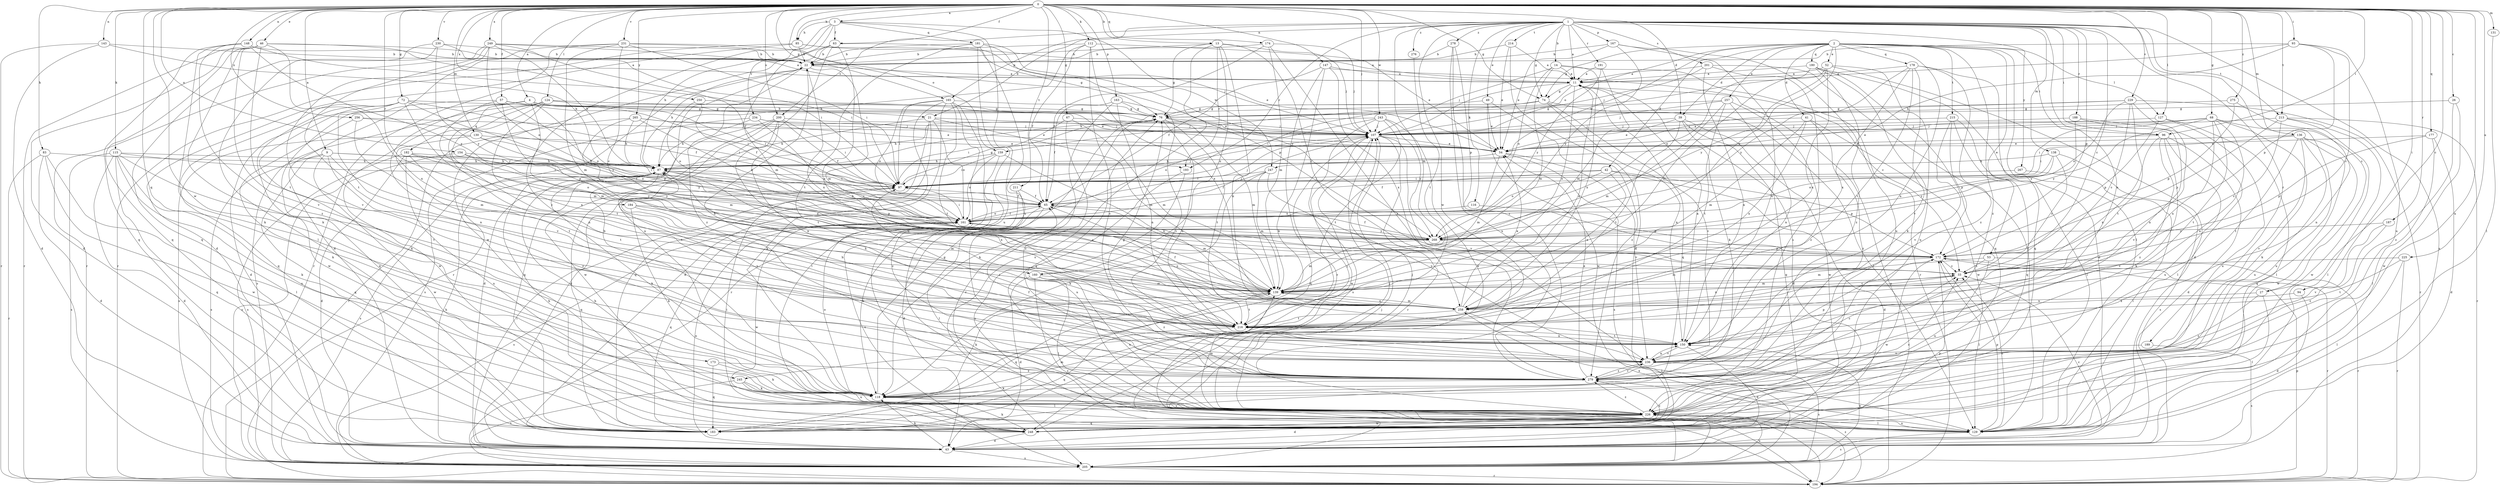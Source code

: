 strict digraph  {
0;
1;
2;
3;
4;
9;
11;
13;
14;
21;
22;
26;
27;
33;
39;
41;
42;
43;
46;
49;
52;
53;
54;
57;
63;
65;
67;
68;
72;
74;
76;
83;
85;
87;
93;
94;
96;
97;
107;
112;
115;
116;
118;
124;
127;
129;
130;
131;
136;
138;
139;
143;
147;
148;
150;
154;
159;
160;
161;
163;
165;
167;
172;
173;
174;
177;
178;
180;
181;
182;
183;
184;
187;
188;
189;
191;
193;
194;
200;
201;
205;
211;
213;
214;
215;
216;
225;
226;
229;
230;
231;
234;
236;
243;
245;
247;
248;
249;
250;
256;
257;
258;
265;
267;
268;
275;
276;
278;
279;
0 -> 3  [label=a];
0 -> 4  [label=a];
0 -> 9  [label=a];
0 -> 13  [label=b];
0 -> 26  [label=c];
0 -> 27  [label=c];
0 -> 39  [label=d];
0 -> 46  [label=e];
0 -> 57  [label=f];
0 -> 63  [label=f];
0 -> 67  [label=g];
0 -> 68  [label=g];
0 -> 72  [label=g];
0 -> 74  [label=g];
0 -> 83  [label=h];
0 -> 85  [label=h];
0 -> 93  [label=i];
0 -> 94  [label=i];
0 -> 96  [label=i];
0 -> 107  [label=j];
0 -> 112  [label=k];
0 -> 115  [label=k];
0 -> 124  [label=l];
0 -> 127  [label=l];
0 -> 130  [label=m];
0 -> 131  [label=m];
0 -> 136  [label=m];
0 -> 143  [label=n];
0 -> 147  [label=n];
0 -> 148  [label=n];
0 -> 154  [label=o];
0 -> 159  [label=o];
0 -> 163  [label=p];
0 -> 165  [label=p];
0 -> 173  [label=q];
0 -> 174  [label=q];
0 -> 177  [label=q];
0 -> 184  [label=r];
0 -> 187  [label=r];
0 -> 200  [label=s];
0 -> 211  [label=t];
0 -> 213  [label=t];
0 -> 225  [label=u];
0 -> 226  [label=u];
0 -> 229  [label=v];
0 -> 230  [label=v];
0 -> 231  [label=v];
0 -> 243  [label=w];
0 -> 245  [label=w];
0 -> 249  [label=x];
0 -> 250  [label=x];
0 -> 256  [label=x];
0 -> 265  [label=y];
0 -> 275  [label=z];
1 -> 11  [label=a];
1 -> 14  [label=b];
1 -> 21  [label=b];
1 -> 27  [label=c];
1 -> 33  [label=c];
1 -> 49  [label=e];
1 -> 74  [label=g];
1 -> 96  [label=i];
1 -> 116  [label=k];
1 -> 138  [label=m];
1 -> 139  [label=m];
1 -> 150  [label=n];
1 -> 165  [label=p];
1 -> 167  [label=p];
1 -> 172  [label=p];
1 -> 188  [label=r];
1 -> 189  [label=r];
1 -> 191  [label=r];
1 -> 193  [label=r];
1 -> 200  [label=s];
1 -> 201  [label=s];
1 -> 205  [label=s];
1 -> 213  [label=t];
1 -> 214  [label=t];
1 -> 245  [label=w];
1 -> 267  [label=y];
1 -> 276  [label=z];
1 -> 278  [label=z];
2 -> 39  [label=d];
2 -> 41  [label=d];
2 -> 42  [label=d];
2 -> 52  [label=e];
2 -> 53  [label=e];
2 -> 74  [label=g];
2 -> 96  [label=i];
2 -> 127  [label=l];
2 -> 129  [label=l];
2 -> 150  [label=n];
2 -> 159  [label=o];
2 -> 178  [label=q];
2 -> 180  [label=q];
2 -> 215  [label=t];
2 -> 247  [label=w];
2 -> 257  [label=x];
2 -> 268  [label=y];
2 -> 279  [label=z];
3 -> 63  [label=f];
3 -> 85  [label=h];
3 -> 87  [label=h];
3 -> 181  [label=q];
3 -> 226  [label=u];
3 -> 234  [label=v];
3 -> 247  [label=w];
3 -> 279  [label=z];
4 -> 21  [label=b];
4 -> 54  [label=e];
4 -> 97  [label=i];
4 -> 160  [label=o];
4 -> 172  [label=p];
4 -> 182  [label=q];
4 -> 183  [label=q];
4 -> 236  [label=v];
9 -> 87  [label=h];
9 -> 183  [label=q];
9 -> 193  [label=r];
9 -> 205  [label=s];
9 -> 216  [label=t];
9 -> 248  [label=w];
9 -> 279  [label=z];
11 -> 74  [label=g];
11 -> 87  [label=h];
11 -> 107  [label=j];
11 -> 118  [label=k];
11 -> 160  [label=o];
11 -> 183  [label=q];
13 -> 22  [label=b];
13 -> 33  [label=c];
13 -> 76  [label=g];
13 -> 107  [label=j];
13 -> 150  [label=n];
13 -> 160  [label=o];
13 -> 193  [label=r];
13 -> 205  [label=s];
14 -> 11  [label=a];
14 -> 107  [label=j];
14 -> 139  [label=m];
14 -> 161  [label=o];
14 -> 194  [label=r];
14 -> 258  [label=x];
21 -> 43  [label=d];
21 -> 87  [label=h];
21 -> 107  [label=j];
21 -> 139  [label=m];
21 -> 161  [label=o];
21 -> 183  [label=q];
22 -> 11  [label=a];
22 -> 87  [label=h];
22 -> 139  [label=m];
22 -> 194  [label=r];
22 -> 258  [label=x];
22 -> 279  [label=z];
26 -> 76  [label=g];
26 -> 248  [label=w];
26 -> 279  [label=z];
27 -> 129  [label=l];
27 -> 258  [label=x];
27 -> 279  [label=z];
33 -> 139  [label=m];
33 -> 258  [label=x];
39 -> 43  [label=d];
39 -> 54  [label=e];
39 -> 107  [label=j];
39 -> 183  [label=q];
39 -> 216  [label=t];
39 -> 248  [label=w];
41 -> 107  [label=j];
41 -> 139  [label=m];
41 -> 248  [label=w];
41 -> 258  [label=x];
41 -> 279  [label=z];
42 -> 43  [label=d];
42 -> 65  [label=f];
42 -> 97  [label=i];
42 -> 161  [label=o];
42 -> 172  [label=p];
42 -> 258  [label=x];
43 -> 33  [label=c];
43 -> 87  [label=h];
43 -> 97  [label=i];
43 -> 118  [label=k];
43 -> 161  [label=o];
43 -> 172  [label=p];
43 -> 205  [label=s];
46 -> 11  [label=a];
46 -> 22  [label=b];
46 -> 43  [label=d];
46 -> 118  [label=k];
46 -> 183  [label=q];
46 -> 194  [label=r];
46 -> 216  [label=t];
46 -> 236  [label=v];
46 -> 258  [label=x];
49 -> 54  [label=e];
49 -> 76  [label=g];
49 -> 248  [label=w];
49 -> 279  [label=z];
52 -> 11  [label=a];
52 -> 43  [label=d];
52 -> 118  [label=k];
52 -> 161  [label=o];
52 -> 258  [label=x];
52 -> 268  [label=y];
53 -> 33  [label=c];
53 -> 139  [label=m];
53 -> 194  [label=r];
53 -> 226  [label=u];
54 -> 87  [label=h];
54 -> 139  [label=m];
54 -> 205  [label=s];
54 -> 236  [label=v];
57 -> 43  [label=d];
57 -> 54  [label=e];
57 -> 76  [label=g];
57 -> 139  [label=m];
57 -> 161  [label=o];
57 -> 172  [label=p];
63 -> 22  [label=b];
63 -> 107  [label=j];
63 -> 139  [label=m];
63 -> 226  [label=u];
63 -> 248  [label=w];
63 -> 258  [label=x];
65 -> 107  [label=j];
65 -> 118  [label=k];
65 -> 129  [label=l];
65 -> 139  [label=m];
65 -> 161  [label=o];
67 -> 97  [label=i];
67 -> 107  [label=j];
67 -> 139  [label=m];
67 -> 279  [label=z];
68 -> 54  [label=e];
68 -> 97  [label=i];
68 -> 107  [label=j];
68 -> 118  [label=k];
68 -> 150  [label=n];
68 -> 216  [label=t];
68 -> 226  [label=u];
68 -> 258  [label=x];
68 -> 268  [label=y];
72 -> 65  [label=f];
72 -> 76  [label=g];
72 -> 118  [label=k];
72 -> 139  [label=m];
72 -> 150  [label=n];
72 -> 183  [label=q];
72 -> 248  [label=w];
72 -> 268  [label=y];
74 -> 76  [label=g];
74 -> 97  [label=i];
74 -> 129  [label=l];
74 -> 150  [label=n];
74 -> 236  [label=v];
76 -> 107  [label=j];
76 -> 118  [label=k];
76 -> 139  [label=m];
76 -> 150  [label=n];
76 -> 216  [label=t];
83 -> 43  [label=d];
83 -> 87  [label=h];
83 -> 129  [label=l];
83 -> 194  [label=r];
83 -> 248  [label=w];
85 -> 11  [label=a];
85 -> 22  [label=b];
85 -> 43  [label=d];
85 -> 76  [label=g];
85 -> 194  [label=r];
87 -> 97  [label=i];
87 -> 118  [label=k];
87 -> 172  [label=p];
87 -> 205  [label=s];
87 -> 236  [label=v];
87 -> 258  [label=x];
93 -> 22  [label=b];
93 -> 33  [label=c];
93 -> 87  [label=h];
93 -> 107  [label=j];
93 -> 172  [label=p];
93 -> 226  [label=u];
94 -> 43  [label=d];
94 -> 258  [label=x];
96 -> 43  [label=d];
96 -> 54  [label=e];
96 -> 118  [label=k];
96 -> 226  [label=u];
96 -> 258  [label=x];
96 -> 279  [label=z];
97 -> 65  [label=f];
97 -> 76  [label=g];
97 -> 107  [label=j];
97 -> 183  [label=q];
107 -> 54  [label=e];
107 -> 183  [label=q];
107 -> 194  [label=r];
107 -> 236  [label=v];
107 -> 248  [label=w];
112 -> 22  [label=b];
112 -> 54  [label=e];
112 -> 65  [label=f];
112 -> 87  [label=h];
112 -> 258  [label=x];
112 -> 279  [label=z];
115 -> 43  [label=d];
115 -> 87  [label=h];
115 -> 97  [label=i];
115 -> 118  [label=k];
115 -> 183  [label=q];
115 -> 205  [label=s];
115 -> 216  [label=t];
115 -> 226  [label=u];
116 -> 161  [label=o];
116 -> 172  [label=p];
118 -> 22  [label=b];
118 -> 76  [label=g];
118 -> 107  [label=j];
118 -> 161  [label=o];
118 -> 226  [label=u];
124 -> 76  [label=g];
124 -> 97  [label=i];
124 -> 107  [label=j];
124 -> 150  [label=n];
124 -> 205  [label=s];
124 -> 216  [label=t];
124 -> 248  [label=w];
124 -> 258  [label=x];
127 -> 107  [label=j];
127 -> 129  [label=l];
127 -> 172  [label=p];
127 -> 226  [label=u];
129 -> 33  [label=c];
129 -> 87  [label=h];
129 -> 172  [label=p];
129 -> 205  [label=s];
129 -> 226  [label=u];
129 -> 258  [label=x];
130 -> 54  [label=e];
130 -> 161  [label=o];
130 -> 205  [label=s];
130 -> 216  [label=t];
130 -> 268  [label=y];
131 -> 129  [label=l];
136 -> 54  [label=e];
136 -> 97  [label=i];
136 -> 183  [label=q];
136 -> 216  [label=t];
136 -> 226  [label=u];
136 -> 236  [label=v];
136 -> 248  [label=w];
138 -> 33  [label=c];
138 -> 87  [label=h];
138 -> 161  [label=o];
138 -> 205  [label=s];
138 -> 268  [label=y];
139 -> 33  [label=c];
139 -> 118  [label=k];
139 -> 183  [label=q];
139 -> 216  [label=t];
139 -> 258  [label=x];
143 -> 22  [label=b];
143 -> 43  [label=d];
143 -> 87  [label=h];
143 -> 194  [label=r];
147 -> 11  [label=a];
147 -> 33  [label=c];
147 -> 65  [label=f];
147 -> 118  [label=k];
147 -> 194  [label=r];
147 -> 258  [label=x];
148 -> 22  [label=b];
148 -> 97  [label=i];
148 -> 118  [label=k];
148 -> 183  [label=q];
148 -> 268  [label=y];
148 -> 279  [label=z];
150 -> 11  [label=a];
150 -> 43  [label=d];
150 -> 87  [label=h];
150 -> 216  [label=t];
150 -> 236  [label=v];
154 -> 87  [label=h];
154 -> 97  [label=i];
154 -> 205  [label=s];
154 -> 268  [label=y];
159 -> 87  [label=h];
159 -> 97  [label=i];
159 -> 161  [label=o];
159 -> 258  [label=x];
159 -> 279  [label=z];
160 -> 43  [label=d];
160 -> 129  [label=l];
160 -> 139  [label=m];
160 -> 205  [label=s];
160 -> 226  [label=u];
160 -> 279  [label=z];
161 -> 65  [label=f];
161 -> 87  [label=h];
161 -> 97  [label=i];
161 -> 107  [label=j];
161 -> 183  [label=q];
161 -> 205  [label=s];
161 -> 248  [label=w];
161 -> 268  [label=y];
163 -> 65  [label=f];
163 -> 76  [label=g];
163 -> 150  [label=n];
163 -> 194  [label=r];
163 -> 236  [label=v];
165 -> 43  [label=d];
165 -> 76  [label=g];
165 -> 97  [label=i];
165 -> 118  [label=k];
165 -> 129  [label=l];
165 -> 161  [label=o];
165 -> 194  [label=r];
165 -> 216  [label=t];
167 -> 22  [label=b];
167 -> 54  [label=e];
167 -> 150  [label=n];
167 -> 226  [label=u];
167 -> 268  [label=y];
172 -> 33  [label=c];
172 -> 129  [label=l];
172 -> 139  [label=m];
172 -> 194  [label=r];
172 -> 248  [label=w];
173 -> 118  [label=k];
173 -> 183  [label=q];
173 -> 279  [label=z];
174 -> 22  [label=b];
174 -> 65  [label=f];
174 -> 107  [label=j];
174 -> 139  [label=m];
174 -> 279  [label=z];
177 -> 43  [label=d];
177 -> 54  [label=e];
177 -> 129  [label=l];
177 -> 172  [label=p];
178 -> 11  [label=a];
178 -> 183  [label=q];
178 -> 216  [label=t];
178 -> 236  [label=v];
178 -> 258  [label=x];
178 -> 268  [label=y];
178 -> 279  [label=z];
180 -> 11  [label=a];
180 -> 43  [label=d];
180 -> 139  [label=m];
180 -> 183  [label=q];
180 -> 226  [label=u];
180 -> 279  [label=z];
181 -> 22  [label=b];
181 -> 172  [label=p];
181 -> 216  [label=t];
181 -> 226  [label=u];
181 -> 268  [label=y];
181 -> 279  [label=z];
182 -> 43  [label=d];
182 -> 65  [label=f];
182 -> 87  [label=h];
182 -> 205  [label=s];
182 -> 216  [label=t];
182 -> 226  [label=u];
182 -> 268  [label=y];
183 -> 139  [label=m];
184 -> 33  [label=c];
184 -> 118  [label=k];
184 -> 139  [label=m];
184 -> 161  [label=o];
187 -> 236  [label=v];
187 -> 268  [label=y];
187 -> 279  [label=z];
188 -> 107  [label=j];
188 -> 129  [label=l];
188 -> 236  [label=v];
188 -> 268  [label=y];
189 -> 205  [label=s];
189 -> 236  [label=v];
191 -> 11  [label=a];
191 -> 139  [label=m];
191 -> 268  [label=y];
193 -> 205  [label=s];
193 -> 226  [label=u];
194 -> 11  [label=a];
194 -> 107  [label=j];
194 -> 172  [label=p];
194 -> 279  [label=z];
200 -> 43  [label=d];
200 -> 65  [label=f];
200 -> 97  [label=i];
200 -> 107  [label=j];
200 -> 150  [label=n];
200 -> 183  [label=q];
200 -> 216  [label=t];
200 -> 248  [label=w];
201 -> 11  [label=a];
201 -> 107  [label=j];
201 -> 129  [label=l];
201 -> 150  [label=n];
201 -> 226  [label=u];
205 -> 150  [label=n];
205 -> 194  [label=r];
205 -> 226  [label=u];
211 -> 43  [label=d];
211 -> 65  [label=f];
211 -> 205  [label=s];
213 -> 33  [label=c];
213 -> 107  [label=j];
213 -> 129  [label=l];
213 -> 172  [label=p];
213 -> 194  [label=r];
213 -> 248  [label=w];
214 -> 11  [label=a];
214 -> 22  [label=b];
214 -> 43  [label=d];
214 -> 54  [label=e];
215 -> 107  [label=j];
215 -> 129  [label=l];
215 -> 172  [label=p];
215 -> 183  [label=q];
215 -> 236  [label=v];
216 -> 87  [label=h];
216 -> 150  [label=n];
216 -> 183  [label=q];
225 -> 33  [label=c];
225 -> 129  [label=l];
225 -> 194  [label=r];
225 -> 216  [label=t];
226 -> 33  [label=c];
226 -> 43  [label=d];
226 -> 76  [label=g];
226 -> 107  [label=j];
226 -> 129  [label=l];
226 -> 139  [label=m];
226 -> 183  [label=q];
226 -> 248  [label=w];
226 -> 279  [label=z];
229 -> 33  [label=c];
229 -> 54  [label=e];
229 -> 76  [label=g];
229 -> 150  [label=n];
229 -> 161  [label=o];
229 -> 194  [label=r];
229 -> 216  [label=t];
230 -> 22  [label=b];
230 -> 97  [label=i];
230 -> 129  [label=l];
230 -> 183  [label=q];
230 -> 268  [label=y];
231 -> 22  [label=b];
231 -> 33  [label=c];
231 -> 43  [label=d];
231 -> 54  [label=e];
231 -> 97  [label=i];
231 -> 139  [label=m];
231 -> 194  [label=r];
234 -> 33  [label=c];
234 -> 54  [label=e];
234 -> 87  [label=h];
234 -> 107  [label=j];
234 -> 205  [label=s];
236 -> 22  [label=b];
236 -> 33  [label=c];
236 -> 76  [label=g];
236 -> 97  [label=i];
236 -> 150  [label=n];
236 -> 172  [label=p];
236 -> 205  [label=s];
236 -> 279  [label=z];
243 -> 87  [label=h];
243 -> 107  [label=j];
243 -> 161  [label=o];
243 -> 205  [label=s];
243 -> 216  [label=t];
243 -> 226  [label=u];
243 -> 268  [label=y];
245 -> 118  [label=k];
245 -> 129  [label=l];
245 -> 205  [label=s];
245 -> 226  [label=u];
247 -> 65  [label=f];
247 -> 97  [label=i];
247 -> 118  [label=k];
247 -> 139  [label=m];
247 -> 236  [label=v];
248 -> 43  [label=d];
248 -> 87  [label=h];
248 -> 97  [label=i];
248 -> 107  [label=j];
248 -> 118  [label=k];
248 -> 279  [label=z];
249 -> 11  [label=a];
249 -> 22  [label=b];
249 -> 65  [label=f];
249 -> 87  [label=h];
249 -> 161  [label=o];
249 -> 194  [label=r];
249 -> 216  [label=t];
249 -> 236  [label=v];
250 -> 65  [label=f];
250 -> 76  [label=g];
250 -> 161  [label=o];
256 -> 97  [label=i];
256 -> 107  [label=j];
256 -> 118  [label=k];
256 -> 139  [label=m];
257 -> 76  [label=g];
257 -> 107  [label=j];
257 -> 139  [label=m];
257 -> 150  [label=n];
257 -> 216  [label=t];
257 -> 279  [label=z];
258 -> 11  [label=a];
258 -> 54  [label=e];
258 -> 65  [label=f];
258 -> 129  [label=l];
258 -> 139  [label=m];
258 -> 161  [label=o];
258 -> 216  [label=t];
265 -> 54  [label=e];
265 -> 87  [label=h];
265 -> 107  [label=j];
265 -> 139  [label=m];
265 -> 161  [label=o];
265 -> 194  [label=r];
267 -> 97  [label=i];
267 -> 129  [label=l];
268 -> 65  [label=f];
268 -> 139  [label=m];
268 -> 172  [label=p];
275 -> 76  [label=g];
275 -> 150  [label=n];
275 -> 172  [label=p];
276 -> 216  [label=t];
278 -> 22  [label=b];
278 -> 172  [label=p];
278 -> 226  [label=u];
278 -> 279  [label=z];
279 -> 54  [label=e];
279 -> 65  [label=f];
279 -> 118  [label=k];
279 -> 236  [label=v];
}
